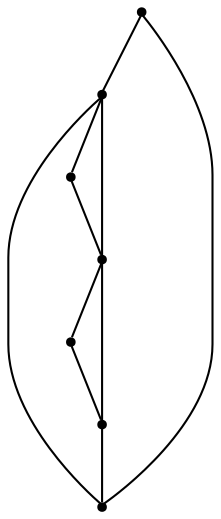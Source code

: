 graph {
  node [shape=point,comment="{\"directed\":false,\"doi\":\"10.1007/3-540-36151-0_4\",\"figure\":\"5 (1)\"}"]

  v0 [pos="1646.8416849772136,502.567836216518"]
  v1 [pos="1558.8427543640137,561.192866734096"]
  v2 [pos="1558.8427543640137,443.94280569893976"]
  v3 [pos="1500.2166748046875,649.0677243187315"]
  v4 [pos="1441.5916442871096,561.1928667340961"]
  v5 [pos="1441.5916442871096,443.9428056989399"]
  v6 [pos="1353.5916646321616,502.567836216518"]

  v0 -- v1 [id="-1",pos="1646.8416849772136,502.567836216518 1558.8427543640137,561.192866734096 1558.8427543640137,561.192866734096 1558.8427543640137,561.192866734096"]
  v6 -- v5 [id="-2",pos="1353.5916646321616,502.567836216518 1441.5916442871096,443.9428056989399 1441.5916442871096,443.9428056989399 1441.5916442871096,443.9428056989399"]
  v4 -- v6 [id="-3",pos="1441.5916442871096,561.1928667340961 1353.5916646321616,502.567836216518 1353.5916646321616,502.567836216518 1353.5916646321616,502.567836216518"]
  v4 -- v1 [id="-4",pos="1441.5916442871096,561.1928667340961 1558.8427543640137,561.192866734096 1558.8427543640137,561.192866734096 1558.8427543640137,561.192866734096"]
  v5 -- v2 [id="-5",pos="1441.5916442871096,443.9428056989399 1558.8427543640137,443.94280569893976 1558.8427543640137,443.94280569893976 1558.8427543640137,443.94280569893976"]
  v5 -- v4 [id="-6",pos="1441.5916442871096,443.9428056989399 1441.5916442871096,561.1928667340961 1441.5916442871096,561.1928667340961 1441.5916442871096,561.1928667340961"]
  v3 -- v4 [id="-7",pos="1500.2166748046875,649.0677243187315 1441.5916442871096,561.1928667340961 1441.5916442871096,561.1928667340961 1441.5916442871096,561.1928667340961"]
  v1 -- v3 [id="-8",pos="1558.8427543640137,561.192866734096 1500.2166748046875,649.0677243187315 1500.2166748046875,649.0677243187315 1500.2166748046875,649.0677243187315"]
  v1 -- v2 [id="-9",pos="1558.8427543640137,561.192866734096 1558.8427543640137,443.94280569893976 1558.8427543640137,443.94280569893976 1558.8427543640137,443.94280569893976"]
  v2 -- v0 [id="-10",pos="1558.8427543640137,443.94280569893976 1646.8416849772136,502.567836216518 1646.8416849772136,502.567836216518 1646.8416849772136,502.567836216518"]
}
